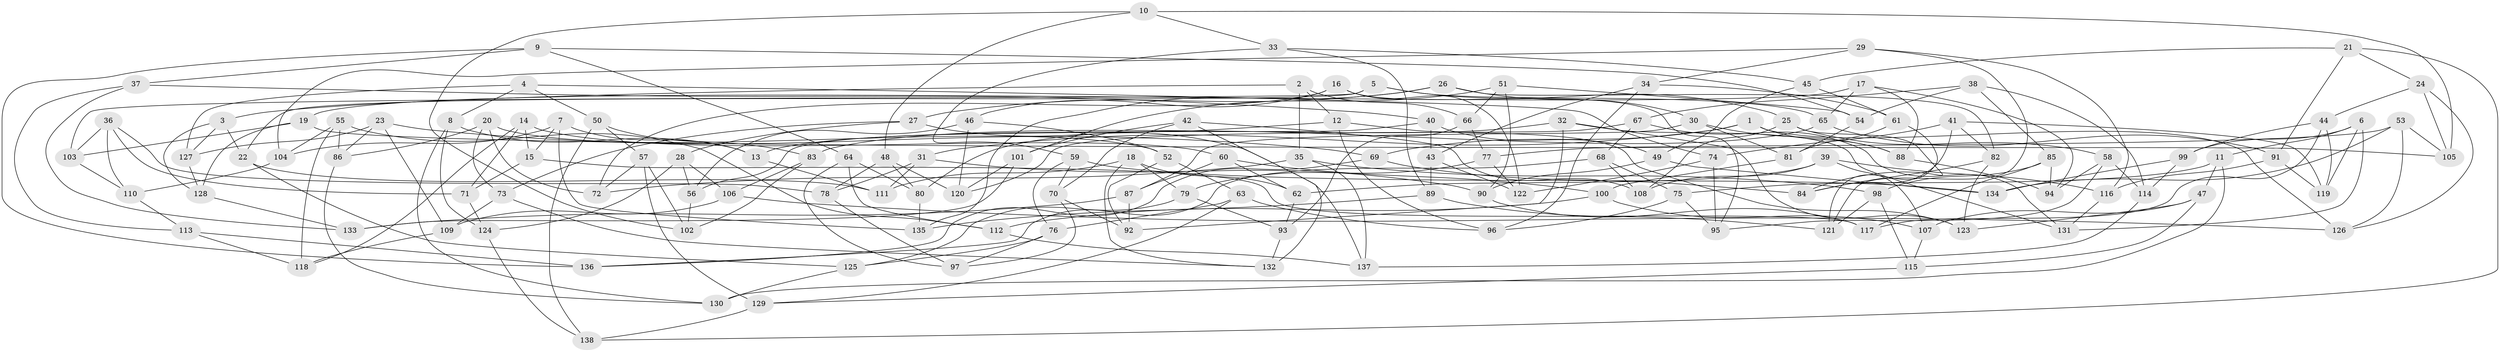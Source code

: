 // Generated by graph-tools (version 1.1) at 2025/16/03/09/25 04:16:42]
// undirected, 138 vertices, 276 edges
graph export_dot {
graph [start="1"]
  node [color=gray90,style=filled];
  1;
  2;
  3;
  4;
  5;
  6;
  7;
  8;
  9;
  10;
  11;
  12;
  13;
  14;
  15;
  16;
  17;
  18;
  19;
  20;
  21;
  22;
  23;
  24;
  25;
  26;
  27;
  28;
  29;
  30;
  31;
  32;
  33;
  34;
  35;
  36;
  37;
  38;
  39;
  40;
  41;
  42;
  43;
  44;
  45;
  46;
  47;
  48;
  49;
  50;
  51;
  52;
  53;
  54;
  55;
  56;
  57;
  58;
  59;
  60;
  61;
  62;
  63;
  64;
  65;
  66;
  67;
  68;
  69;
  70;
  71;
  72;
  73;
  74;
  75;
  76;
  77;
  78;
  79;
  80;
  81;
  82;
  83;
  84;
  85;
  86;
  87;
  88;
  89;
  90;
  91;
  92;
  93;
  94;
  95;
  96;
  97;
  98;
  99;
  100;
  101;
  102;
  103;
  104;
  105;
  106;
  107;
  108;
  109;
  110;
  111;
  112;
  113;
  114;
  115;
  116;
  117;
  118;
  119;
  120;
  121;
  122;
  123;
  124;
  125;
  126;
  127;
  128;
  129;
  130;
  131;
  132;
  133;
  134;
  135;
  136;
  137;
  138;
  1 -- 88;
  1 -- 126;
  1 -- 31;
  1 -- 69;
  2 -- 3;
  2 -- 66;
  2 -- 12;
  2 -- 35;
  3 -- 128;
  3 -- 127;
  3 -- 22;
  4 -- 50;
  4 -- 74;
  4 -- 127;
  4 -- 8;
  5 -- 22;
  5 -- 103;
  5 -- 65;
  5 -- 25;
  6 -- 119;
  6 -- 99;
  6 -- 11;
  6 -- 131;
  7 -- 15;
  7 -- 104;
  7 -- 13;
  7 -- 135;
  8 -- 13;
  8 -- 124;
  8 -- 130;
  9 -- 54;
  9 -- 136;
  9 -- 37;
  9 -- 64;
  10 -- 105;
  10 -- 33;
  10 -- 48;
  10 -- 102;
  11 -- 47;
  11 -- 130;
  11 -- 75;
  12 -- 13;
  12 -- 96;
  12 -- 123;
  13 -- 111;
  14 -- 60;
  14 -- 15;
  14 -- 71;
  14 -- 118;
  15 -- 71;
  15 -- 117;
  16 -- 95;
  16 -- 46;
  16 -- 72;
  16 -- 122;
  17 -- 19;
  17 -- 94;
  17 -- 65;
  17 -- 88;
  18 -- 132;
  18 -- 79;
  18 -- 62;
  18 -- 111;
  19 -- 128;
  19 -- 103;
  19 -- 105;
  20 -- 73;
  20 -- 52;
  20 -- 72;
  20 -- 86;
  21 -- 45;
  21 -- 24;
  21 -- 91;
  21 -- 138;
  22 -- 125;
  22 -- 111;
  23 -- 69;
  23 -- 86;
  23 -- 109;
  23 -- 127;
  24 -- 126;
  24 -- 105;
  24 -- 44;
  25 -- 84;
  25 -- 108;
  25 -- 58;
  26 -- 82;
  26 -- 135;
  26 -- 27;
  26 -- 30;
  27 -- 28;
  27 -- 73;
  27 -- 137;
  28 -- 56;
  28 -- 124;
  28 -- 106;
  29 -- 34;
  29 -- 116;
  29 -- 121;
  29 -- 104;
  30 -- 87;
  30 -- 88;
  30 -- 81;
  31 -- 78;
  31 -- 90;
  31 -- 111;
  32 -- 92;
  32 -- 83;
  32 -- 123;
  32 -- 131;
  33 -- 45;
  33 -- 59;
  33 -- 89;
  34 -- 96;
  34 -- 43;
  34 -- 61;
  35 -- 137;
  35 -- 98;
  35 -- 72;
  36 -- 78;
  36 -- 103;
  36 -- 110;
  36 -- 71;
  37 -- 40;
  37 -- 133;
  37 -- 113;
  38 -- 85;
  38 -- 114;
  38 -- 54;
  38 -- 67;
  39 -- 116;
  39 -- 107;
  39 -- 108;
  39 -- 62;
  40 -- 56;
  40 -- 49;
  40 -- 43;
  41 -- 119;
  41 -- 82;
  41 -- 74;
  41 -- 84;
  42 -- 70;
  42 -- 108;
  42 -- 101;
  42 -- 132;
  43 -- 89;
  43 -- 122;
  44 -- 99;
  44 -- 117;
  44 -- 119;
  45 -- 61;
  45 -- 49;
  46 -- 52;
  46 -- 56;
  46 -- 120;
  47 -- 123;
  47 -- 115;
  47 -- 107;
  48 -- 78;
  48 -- 120;
  48 -- 80;
  49 -- 134;
  49 -- 90;
  50 -- 138;
  50 -- 57;
  50 -- 83;
  51 -- 66;
  51 -- 90;
  51 -- 54;
  51 -- 101;
  52 -- 63;
  52 -- 92;
  53 -- 77;
  53 -- 134;
  53 -- 126;
  53 -- 105;
  54 -- 81;
  55 -- 104;
  55 -- 112;
  55 -- 118;
  55 -- 86;
  56 -- 102;
  57 -- 102;
  57 -- 129;
  57 -- 72;
  58 -- 95;
  58 -- 94;
  58 -- 114;
  59 -- 134;
  59 -- 70;
  59 -- 76;
  60 -- 87;
  60 -- 62;
  60 -- 100;
  61 -- 81;
  61 -- 121;
  62 -- 93;
  63 -- 76;
  63 -- 129;
  63 -- 96;
  64 -- 97;
  64 -- 80;
  64 -- 112;
  65 -- 80;
  65 -- 91;
  66 -- 77;
  66 -- 93;
  67 -- 131;
  67 -- 120;
  67 -- 68;
  68 -- 136;
  68 -- 108;
  68 -- 75;
  69 -- 136;
  69 -- 84;
  70 -- 97;
  70 -- 92;
  71 -- 124;
  73 -- 132;
  73 -- 109;
  74 -- 95;
  74 -- 122;
  75 -- 96;
  75 -- 95;
  76 -- 125;
  76 -- 97;
  77 -- 79;
  77 -- 122;
  78 -- 97;
  79 -- 93;
  79 -- 125;
  80 -- 135;
  81 -- 100;
  82 -- 123;
  82 -- 84;
  83 -- 102;
  83 -- 106;
  85 -- 98;
  85 -- 117;
  85 -- 94;
  86 -- 130;
  87 -- 133;
  87 -- 92;
  88 -- 94;
  89 -- 121;
  89 -- 135;
  90 -- 117;
  91 -- 119;
  91 -- 116;
  93 -- 132;
  98 -- 121;
  98 -- 115;
  99 -- 134;
  99 -- 114;
  100 -- 107;
  100 -- 112;
  101 -- 133;
  101 -- 120;
  103 -- 110;
  104 -- 110;
  106 -- 126;
  106 -- 109;
  107 -- 115;
  109 -- 118;
  110 -- 113;
  112 -- 137;
  113 -- 136;
  113 -- 118;
  114 -- 137;
  115 -- 129;
  116 -- 131;
  124 -- 138;
  125 -- 130;
  127 -- 128;
  128 -- 133;
  129 -- 138;
}
